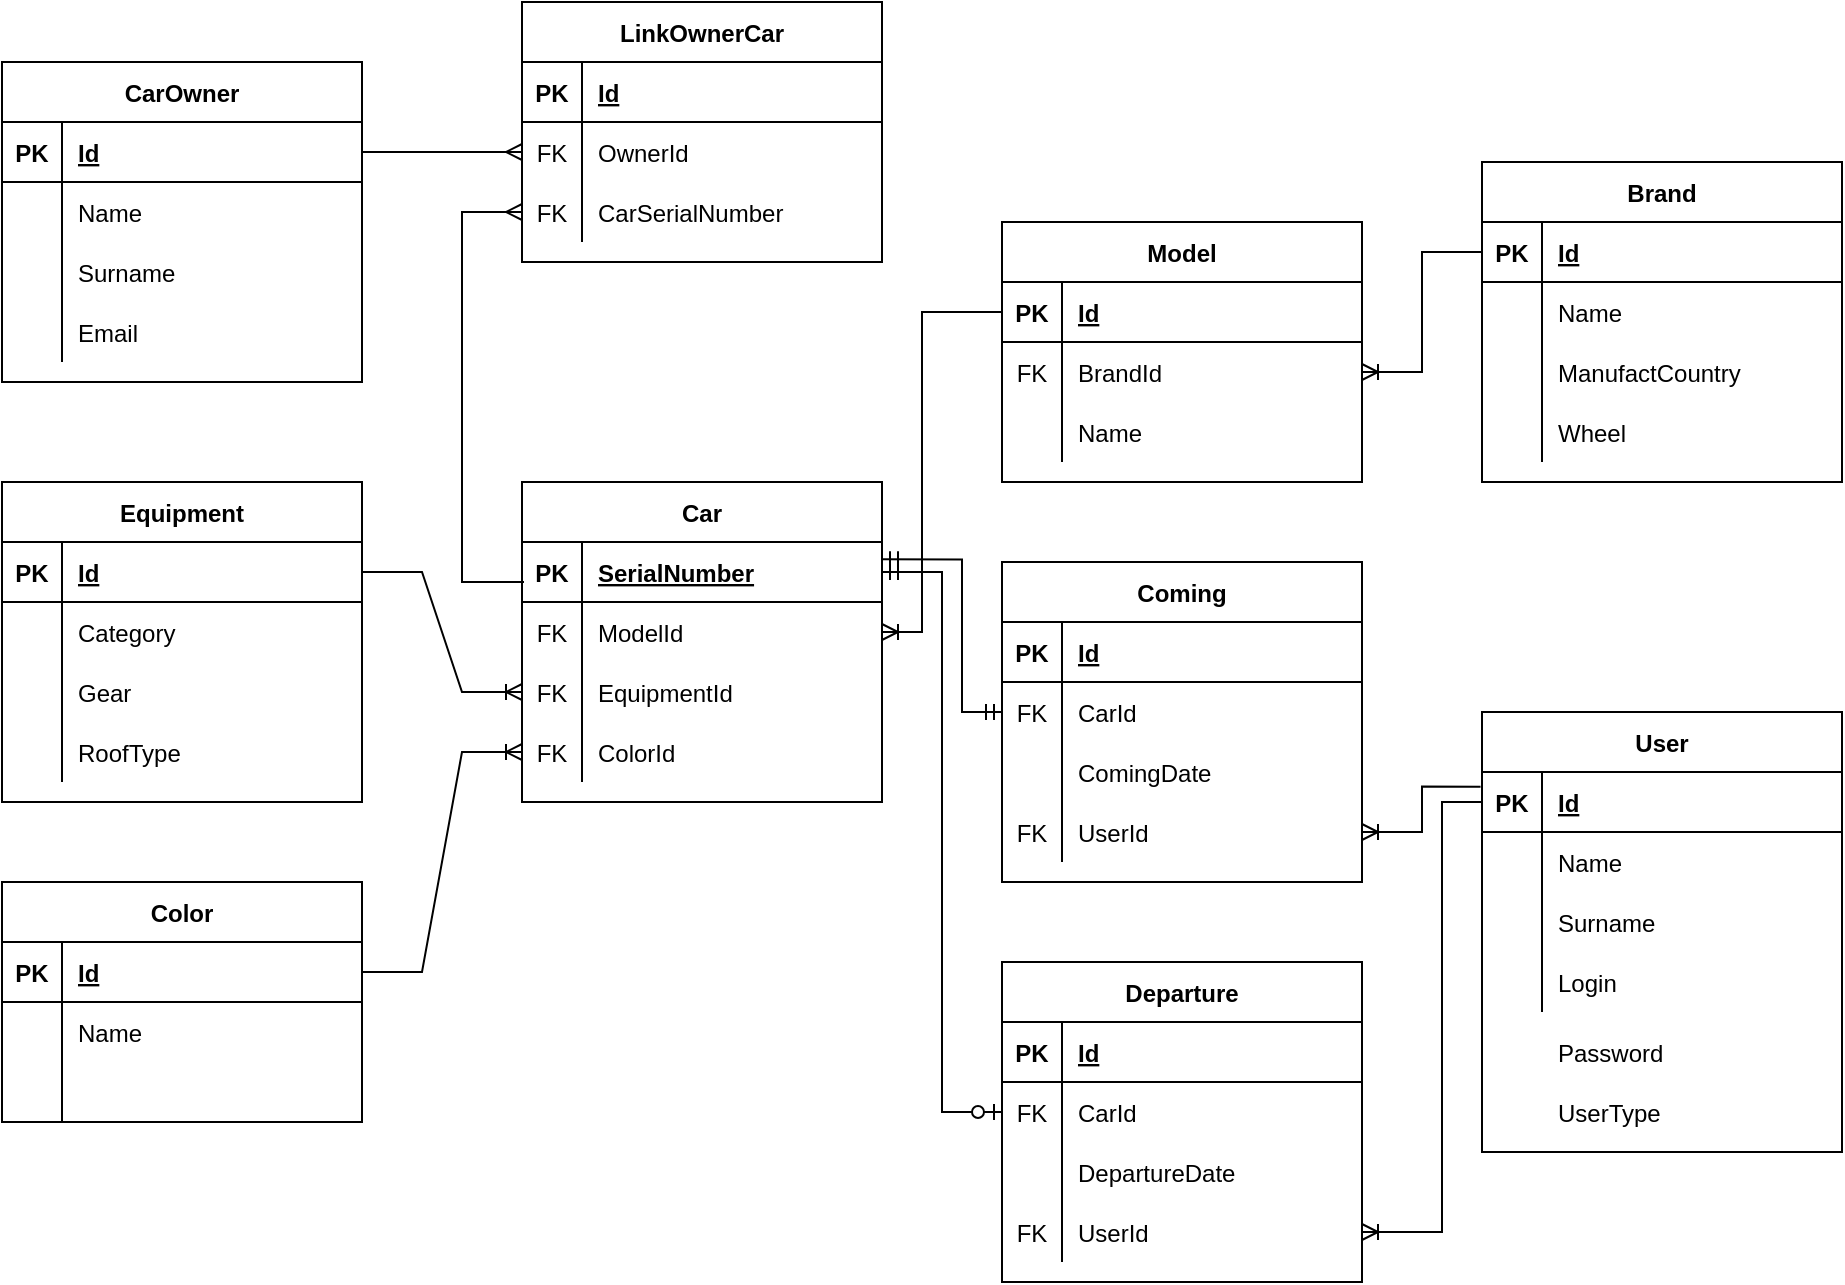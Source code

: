 <mxfile version="15.7.3" type="device" pages="2"><diagram id="YWKgG_WSulfAox0yziJz" name="DB"><mxGraphModel dx="782" dy="539" grid="1" gridSize="10" guides="1" tooltips="1" connect="1" arrows="1" fold="1" page="1" pageScale="1" pageWidth="827" pageHeight="1169" background="none" math="0" shadow="0"><root><mxCell id="0"/><mxCell id="1" parent="0"/><mxCell id="0yDQ1u8VZET8Ku6q4lAC-11" value="" style="edgeStyle=entityRelationEdgeStyle;fontSize=12;html=1;endArrow=ERoneToMany;rounded=0;exitX=1;exitY=0.5;exitDx=0;exitDy=0;entryX=0;entryY=0.5;entryDx=0;entryDy=0;" parent="1" source="uPqkEiyHTFBcvku5tP7o-15" target="uPqkEiyHTFBcvku5tP7o-47" edge="1"><mxGeometry width="100" height="100" relative="1" as="geometry"><mxPoint x="200.64" y="430.7" as="sourcePoint"/><mxPoint x="280" y="445" as="targetPoint"/></mxGeometry></mxCell><mxCell id="0yDQ1u8VZET8Ku6q4lAC-14" value="" style="edgeStyle=entityRelationEdgeStyle;fontSize=12;html=1;endArrow=ERoneToMany;rounded=0;exitX=1;exitY=0.5;exitDx=0;exitDy=0;entryX=0;entryY=0.5;entryDx=0;entryDy=0;" parent="1" source="uPqkEiyHTFBcvku5tP7o-28" target="uPqkEiyHTFBcvku5tP7o-50" edge="1"><mxGeometry width="100" height="100" relative="1" as="geometry"><mxPoint x="200.96" y="592" as="sourcePoint"/><mxPoint x="279.36" y="456.7" as="targetPoint"/></mxGeometry></mxCell><mxCell id="0yDQ1u8VZET8Ku6q4lAC-22" value="" style="edgeStyle=orthogonalEdgeStyle;fontSize=12;html=1;endArrow=ERmandOne;startArrow=ERmandOne;rounded=0;entryX=0;entryY=0.5;entryDx=0;entryDy=0;exitX=1;exitY=0.289;exitDx=0;exitDy=0;exitPerimeter=0;" parent="1" source="uPqkEiyHTFBcvku5tP7o-41" target="uPqkEiyHTFBcvku5tP7o-95" edge="1"><mxGeometry width="100" height="100" relative="1" as="geometry"><mxPoint x="440" y="400" as="sourcePoint"/><mxPoint x="520" y="445" as="targetPoint"/><Array as="points"><mxPoint x="500" y="399"/><mxPoint x="500" y="475"/></Array></mxGeometry></mxCell><mxCell id="_wsP47L9iV2Gv-2VF7Bg-2" value="" style="edgeStyle=orthogonalEdgeStyle;fontSize=12;html=1;endArrow=ERoneToMany;rounded=0;entryX=1;entryY=0.5;entryDx=0;entryDy=0;exitX=0;exitY=0.5;exitDx=0;exitDy=0;" parent="1" source="uPqkEiyHTFBcvku5tP7o-67" target="uPqkEiyHTFBcvku5tP7o-44" edge="1"><mxGeometry width="100" height="100" relative="1" as="geometry"><mxPoint x="517.28" y="272.7" as="sourcePoint"/><mxPoint x="440" y="422.5" as="targetPoint"/><Array as="points"><mxPoint x="480" y="275"/><mxPoint x="480" y="435"/></Array></mxGeometry></mxCell><mxCell id="rTgSQK5RYdO8RPEmZVbY-3" value="" style="edgeStyle=entityRelationEdgeStyle;fontSize=12;html=1;endArrow=ERmany;rounded=0;entryX=0;entryY=0.5;entryDx=0;entryDy=0;exitX=1;exitY=0.5;exitDx=0;exitDy=0;" parent="1" source="uPqkEiyHTFBcvku5tP7o-2" target="uPqkEiyHTFBcvku5tP7o-57" edge="1"><mxGeometry width="100" height="100" relative="1" as="geometry"><mxPoint x="200" y="283" as="sourcePoint"/><mxPoint x="280" y="165" as="targetPoint"/></mxGeometry></mxCell><mxCell id="rTgSQK5RYdO8RPEmZVbY-4" value="" style="edgeStyle=orthogonalEdgeStyle;fontSize=12;html=1;endArrow=ERmany;rounded=0;entryX=0;entryY=0.5;entryDx=0;entryDy=0;" parent="1" target="uPqkEiyHTFBcvku5tP7o-60" edge="1"><mxGeometry width="100" height="100" relative="1" as="geometry"><mxPoint x="281" y="410" as="sourcePoint"/><mxPoint x="280.64" y="181.3" as="targetPoint"/><Array as="points"><mxPoint x="250" y="410"/><mxPoint x="250" y="225"/></Array></mxGeometry></mxCell><mxCell id="uPqkEiyHTFBcvku5tP7o-1" value="CarOwner" style="shape=table;startSize=30;container=1;collapsible=1;childLayout=tableLayout;fixedRows=1;rowLines=0;fontStyle=1;align=center;resizeLast=1;" parent="1" vertex="1"><mxGeometry x="20" y="150" width="180" height="160" as="geometry"/></mxCell><mxCell id="uPqkEiyHTFBcvku5tP7o-2" value="" style="shape=partialRectangle;collapsible=0;dropTarget=0;pointerEvents=0;fillColor=none;top=0;left=0;bottom=1;right=0;points=[[0,0.5],[1,0.5]];portConstraint=eastwest;" parent="uPqkEiyHTFBcvku5tP7o-1" vertex="1"><mxGeometry y="30" width="180" height="30" as="geometry"/></mxCell><mxCell id="uPqkEiyHTFBcvku5tP7o-3" value="PK" style="shape=partialRectangle;connectable=0;fillColor=none;top=0;left=0;bottom=0;right=0;fontStyle=1;overflow=hidden;" parent="uPqkEiyHTFBcvku5tP7o-2" vertex="1"><mxGeometry width="30" height="30" as="geometry"><mxRectangle width="30" height="30" as="alternateBounds"/></mxGeometry></mxCell><mxCell id="uPqkEiyHTFBcvku5tP7o-4" value="Id" style="shape=partialRectangle;connectable=0;fillColor=none;top=0;left=0;bottom=0;right=0;align=left;spacingLeft=6;fontStyle=5;overflow=hidden;" parent="uPqkEiyHTFBcvku5tP7o-2" vertex="1"><mxGeometry x="30" width="150" height="30" as="geometry"><mxRectangle width="150" height="30" as="alternateBounds"/></mxGeometry></mxCell><mxCell id="uPqkEiyHTFBcvku5tP7o-5" value="" style="shape=partialRectangle;collapsible=0;dropTarget=0;pointerEvents=0;fillColor=none;top=0;left=0;bottom=0;right=0;points=[[0,0.5],[1,0.5]];portConstraint=eastwest;" parent="uPqkEiyHTFBcvku5tP7o-1" vertex="1"><mxGeometry y="60" width="180" height="30" as="geometry"/></mxCell><mxCell id="uPqkEiyHTFBcvku5tP7o-6" value="" style="shape=partialRectangle;connectable=0;fillColor=none;top=0;left=0;bottom=0;right=0;editable=1;overflow=hidden;" parent="uPqkEiyHTFBcvku5tP7o-5" vertex="1"><mxGeometry width="30" height="30" as="geometry"><mxRectangle width="30" height="30" as="alternateBounds"/></mxGeometry></mxCell><mxCell id="uPqkEiyHTFBcvku5tP7o-7" value="Name" style="shape=partialRectangle;connectable=0;fillColor=none;top=0;left=0;bottom=0;right=0;align=left;spacingLeft=6;overflow=hidden;" parent="uPqkEiyHTFBcvku5tP7o-5" vertex="1"><mxGeometry x="30" width="150" height="30" as="geometry"><mxRectangle width="150" height="30" as="alternateBounds"/></mxGeometry></mxCell><mxCell id="uPqkEiyHTFBcvku5tP7o-8" value="" style="shape=partialRectangle;collapsible=0;dropTarget=0;pointerEvents=0;fillColor=none;top=0;left=0;bottom=0;right=0;points=[[0,0.5],[1,0.5]];portConstraint=eastwest;" parent="uPqkEiyHTFBcvku5tP7o-1" vertex="1"><mxGeometry y="90" width="180" height="30" as="geometry"/></mxCell><mxCell id="uPqkEiyHTFBcvku5tP7o-9" value="" style="shape=partialRectangle;connectable=0;fillColor=none;top=0;left=0;bottom=0;right=0;editable=1;overflow=hidden;" parent="uPqkEiyHTFBcvku5tP7o-8" vertex="1"><mxGeometry width="30" height="30" as="geometry"><mxRectangle width="30" height="30" as="alternateBounds"/></mxGeometry></mxCell><mxCell id="uPqkEiyHTFBcvku5tP7o-10" value="Surname" style="shape=partialRectangle;connectable=0;fillColor=none;top=0;left=0;bottom=0;right=0;align=left;spacingLeft=6;overflow=hidden;" parent="uPqkEiyHTFBcvku5tP7o-8" vertex="1"><mxGeometry x="30" width="150" height="30" as="geometry"><mxRectangle width="150" height="30" as="alternateBounds"/></mxGeometry></mxCell><mxCell id="uPqkEiyHTFBcvku5tP7o-11" value="" style="shape=partialRectangle;collapsible=0;dropTarget=0;pointerEvents=0;fillColor=none;top=0;left=0;bottom=0;right=0;points=[[0,0.5],[1,0.5]];portConstraint=eastwest;" parent="uPqkEiyHTFBcvku5tP7o-1" vertex="1"><mxGeometry y="120" width="180" height="30" as="geometry"/></mxCell><mxCell id="uPqkEiyHTFBcvku5tP7o-12" value="" style="shape=partialRectangle;connectable=0;fillColor=none;top=0;left=0;bottom=0;right=0;editable=1;overflow=hidden;" parent="uPqkEiyHTFBcvku5tP7o-11" vertex="1"><mxGeometry width="30" height="30" as="geometry"><mxRectangle width="30" height="30" as="alternateBounds"/></mxGeometry></mxCell><mxCell id="uPqkEiyHTFBcvku5tP7o-13" value="Email" style="shape=partialRectangle;connectable=0;fillColor=none;top=0;left=0;bottom=0;right=0;align=left;spacingLeft=6;overflow=hidden;" parent="uPqkEiyHTFBcvku5tP7o-11" vertex="1"><mxGeometry x="30" width="150" height="30" as="geometry"><mxRectangle width="150" height="30" as="alternateBounds"/></mxGeometry></mxCell><mxCell id="uPqkEiyHTFBcvku5tP7o-14" value="Equipment" style="shape=table;startSize=30;container=1;collapsible=1;childLayout=tableLayout;fixedRows=1;rowLines=0;fontStyle=1;align=center;resizeLast=1;" parent="1" vertex="1"><mxGeometry x="20" y="360" width="180" height="160" as="geometry"/></mxCell><mxCell id="uPqkEiyHTFBcvku5tP7o-15" value="" style="shape=partialRectangle;collapsible=0;dropTarget=0;pointerEvents=0;fillColor=none;top=0;left=0;bottom=1;right=0;points=[[0,0.5],[1,0.5]];portConstraint=eastwest;" parent="uPqkEiyHTFBcvku5tP7o-14" vertex="1"><mxGeometry y="30" width="180" height="30" as="geometry"/></mxCell><mxCell id="uPqkEiyHTFBcvku5tP7o-16" value="PK" style="shape=partialRectangle;connectable=0;fillColor=none;top=0;left=0;bottom=0;right=0;fontStyle=1;overflow=hidden;" parent="uPqkEiyHTFBcvku5tP7o-15" vertex="1"><mxGeometry width="30" height="30" as="geometry"><mxRectangle width="30" height="30" as="alternateBounds"/></mxGeometry></mxCell><mxCell id="uPqkEiyHTFBcvku5tP7o-17" value="Id" style="shape=partialRectangle;connectable=0;fillColor=none;top=0;left=0;bottom=0;right=0;align=left;spacingLeft=6;fontStyle=5;overflow=hidden;" parent="uPqkEiyHTFBcvku5tP7o-15" vertex="1"><mxGeometry x="30" width="150" height="30" as="geometry"><mxRectangle width="150" height="30" as="alternateBounds"/></mxGeometry></mxCell><mxCell id="uPqkEiyHTFBcvku5tP7o-18" value="" style="shape=partialRectangle;collapsible=0;dropTarget=0;pointerEvents=0;fillColor=none;top=0;left=0;bottom=0;right=0;points=[[0,0.5],[1,0.5]];portConstraint=eastwest;" parent="uPqkEiyHTFBcvku5tP7o-14" vertex="1"><mxGeometry y="60" width="180" height="30" as="geometry"/></mxCell><mxCell id="uPqkEiyHTFBcvku5tP7o-19" value="" style="shape=partialRectangle;connectable=0;fillColor=none;top=0;left=0;bottom=0;right=0;editable=1;overflow=hidden;" parent="uPqkEiyHTFBcvku5tP7o-18" vertex="1"><mxGeometry width="30" height="30" as="geometry"><mxRectangle width="30" height="30" as="alternateBounds"/></mxGeometry></mxCell><mxCell id="uPqkEiyHTFBcvku5tP7o-20" value="Category" style="shape=partialRectangle;connectable=0;fillColor=none;top=0;left=0;bottom=0;right=0;align=left;spacingLeft=6;overflow=hidden;" parent="uPqkEiyHTFBcvku5tP7o-18" vertex="1"><mxGeometry x="30" width="150" height="30" as="geometry"><mxRectangle width="150" height="30" as="alternateBounds"/></mxGeometry></mxCell><mxCell id="uPqkEiyHTFBcvku5tP7o-21" value="" style="shape=partialRectangle;collapsible=0;dropTarget=0;pointerEvents=0;fillColor=none;top=0;left=0;bottom=0;right=0;points=[[0,0.5],[1,0.5]];portConstraint=eastwest;" parent="uPqkEiyHTFBcvku5tP7o-14" vertex="1"><mxGeometry y="90" width="180" height="30" as="geometry"/></mxCell><mxCell id="uPqkEiyHTFBcvku5tP7o-22" value="" style="shape=partialRectangle;connectable=0;fillColor=none;top=0;left=0;bottom=0;right=0;editable=1;overflow=hidden;" parent="uPqkEiyHTFBcvku5tP7o-21" vertex="1"><mxGeometry width="30" height="30" as="geometry"><mxRectangle width="30" height="30" as="alternateBounds"/></mxGeometry></mxCell><mxCell id="uPqkEiyHTFBcvku5tP7o-23" value="Gear" style="shape=partialRectangle;connectable=0;fillColor=none;top=0;left=0;bottom=0;right=0;align=left;spacingLeft=6;overflow=hidden;" parent="uPqkEiyHTFBcvku5tP7o-21" vertex="1"><mxGeometry x="30" width="150" height="30" as="geometry"><mxRectangle width="150" height="30" as="alternateBounds"/></mxGeometry></mxCell><mxCell id="uPqkEiyHTFBcvku5tP7o-24" value="" style="shape=partialRectangle;collapsible=0;dropTarget=0;pointerEvents=0;fillColor=none;top=0;left=0;bottom=0;right=0;points=[[0,0.5],[1,0.5]];portConstraint=eastwest;" parent="uPqkEiyHTFBcvku5tP7o-14" vertex="1"><mxGeometry y="120" width="180" height="30" as="geometry"/></mxCell><mxCell id="uPqkEiyHTFBcvku5tP7o-25" value="" style="shape=partialRectangle;connectable=0;fillColor=none;top=0;left=0;bottom=0;right=0;editable=1;overflow=hidden;" parent="uPqkEiyHTFBcvku5tP7o-24" vertex="1"><mxGeometry width="30" height="30" as="geometry"><mxRectangle width="30" height="30" as="alternateBounds"/></mxGeometry></mxCell><mxCell id="uPqkEiyHTFBcvku5tP7o-26" value="RoofType" style="shape=partialRectangle;connectable=0;fillColor=none;top=0;left=0;bottom=0;right=0;align=left;spacingLeft=6;overflow=hidden;" parent="uPqkEiyHTFBcvku5tP7o-24" vertex="1"><mxGeometry x="30" width="150" height="30" as="geometry"><mxRectangle width="150" height="30" as="alternateBounds"/></mxGeometry></mxCell><mxCell id="uPqkEiyHTFBcvku5tP7o-27" value="Color" style="shape=table;startSize=30;container=1;collapsible=1;childLayout=tableLayout;fixedRows=1;rowLines=0;fontStyle=1;align=center;resizeLast=1;" parent="1" vertex="1"><mxGeometry x="20" y="560" width="180" height="120" as="geometry"/></mxCell><mxCell id="uPqkEiyHTFBcvku5tP7o-28" value="" style="shape=partialRectangle;collapsible=0;dropTarget=0;pointerEvents=0;fillColor=none;top=0;left=0;bottom=1;right=0;points=[[0,0.5],[1,0.5]];portConstraint=eastwest;" parent="uPqkEiyHTFBcvku5tP7o-27" vertex="1"><mxGeometry y="30" width="180" height="30" as="geometry"/></mxCell><mxCell id="uPqkEiyHTFBcvku5tP7o-29" value="PK" style="shape=partialRectangle;connectable=0;fillColor=none;top=0;left=0;bottom=0;right=0;fontStyle=1;overflow=hidden;" parent="uPqkEiyHTFBcvku5tP7o-28" vertex="1"><mxGeometry width="30" height="30" as="geometry"><mxRectangle width="30" height="30" as="alternateBounds"/></mxGeometry></mxCell><mxCell id="uPqkEiyHTFBcvku5tP7o-30" value="Id" style="shape=partialRectangle;connectable=0;fillColor=none;top=0;left=0;bottom=0;right=0;align=left;spacingLeft=6;fontStyle=5;overflow=hidden;" parent="uPqkEiyHTFBcvku5tP7o-28" vertex="1"><mxGeometry x="30" width="150" height="30" as="geometry"><mxRectangle width="150" height="30" as="alternateBounds"/></mxGeometry></mxCell><mxCell id="uPqkEiyHTFBcvku5tP7o-31" value="" style="shape=partialRectangle;collapsible=0;dropTarget=0;pointerEvents=0;fillColor=none;top=0;left=0;bottom=0;right=0;points=[[0,0.5],[1,0.5]];portConstraint=eastwest;" parent="uPqkEiyHTFBcvku5tP7o-27" vertex="1"><mxGeometry y="60" width="180" height="30" as="geometry"/></mxCell><mxCell id="uPqkEiyHTFBcvku5tP7o-32" value="" style="shape=partialRectangle;connectable=0;fillColor=none;top=0;left=0;bottom=0;right=0;editable=1;overflow=hidden;" parent="uPqkEiyHTFBcvku5tP7o-31" vertex="1"><mxGeometry width="30" height="30" as="geometry"><mxRectangle width="30" height="30" as="alternateBounds"/></mxGeometry></mxCell><mxCell id="uPqkEiyHTFBcvku5tP7o-33" value="Name" style="shape=partialRectangle;connectable=0;fillColor=none;top=0;left=0;bottom=0;right=0;align=left;spacingLeft=6;overflow=hidden;" parent="uPqkEiyHTFBcvku5tP7o-31" vertex="1"><mxGeometry x="30" width="150" height="30" as="geometry"><mxRectangle width="150" height="30" as="alternateBounds"/></mxGeometry></mxCell><mxCell id="uPqkEiyHTFBcvku5tP7o-34" value="" style="shape=partialRectangle;collapsible=0;dropTarget=0;pointerEvents=0;fillColor=none;top=0;left=0;bottom=0;right=0;points=[[0,0.5],[1,0.5]];portConstraint=eastwest;" parent="uPqkEiyHTFBcvku5tP7o-27" vertex="1"><mxGeometry y="90" width="180" height="30" as="geometry"/></mxCell><mxCell id="uPqkEiyHTFBcvku5tP7o-35" value="" style="shape=partialRectangle;connectable=0;fillColor=none;top=0;left=0;bottom=0;right=0;editable=1;overflow=hidden;" parent="uPqkEiyHTFBcvku5tP7o-34" vertex="1"><mxGeometry width="30" height="30" as="geometry"><mxRectangle width="30" height="30" as="alternateBounds"/></mxGeometry></mxCell><mxCell id="uPqkEiyHTFBcvku5tP7o-36" value="" style="shape=partialRectangle;connectable=0;fillColor=none;top=0;left=0;bottom=0;right=0;align=left;spacingLeft=6;overflow=hidden;" parent="uPqkEiyHTFBcvku5tP7o-34" vertex="1"><mxGeometry x="30" width="150" height="30" as="geometry"><mxRectangle width="150" height="30" as="alternateBounds"/></mxGeometry></mxCell><mxCell id="uPqkEiyHTFBcvku5tP7o-40" value="Car" style="shape=table;startSize=30;container=1;collapsible=1;childLayout=tableLayout;fixedRows=1;rowLines=0;fontStyle=1;align=center;resizeLast=1;" parent="1" vertex="1"><mxGeometry x="280" y="360" width="180" height="160" as="geometry"/></mxCell><mxCell id="uPqkEiyHTFBcvku5tP7o-41" value="" style="shape=partialRectangle;collapsible=0;dropTarget=0;pointerEvents=0;fillColor=none;top=0;left=0;bottom=1;right=0;points=[[0,0.5],[1,0.5]];portConstraint=eastwest;" parent="uPqkEiyHTFBcvku5tP7o-40" vertex="1"><mxGeometry y="30" width="180" height="30" as="geometry"/></mxCell><mxCell id="uPqkEiyHTFBcvku5tP7o-42" value="PK" style="shape=partialRectangle;connectable=0;fillColor=none;top=0;left=0;bottom=0;right=0;fontStyle=1;overflow=hidden;" parent="uPqkEiyHTFBcvku5tP7o-41" vertex="1"><mxGeometry width="30" height="30" as="geometry"><mxRectangle width="30" height="30" as="alternateBounds"/></mxGeometry></mxCell><mxCell id="uPqkEiyHTFBcvku5tP7o-43" value="SerialNumber" style="shape=partialRectangle;connectable=0;fillColor=none;top=0;left=0;bottom=0;right=0;align=left;spacingLeft=6;fontStyle=5;overflow=hidden;" parent="uPqkEiyHTFBcvku5tP7o-41" vertex="1"><mxGeometry x="30" width="150" height="30" as="geometry"><mxRectangle width="150" height="30" as="alternateBounds"/></mxGeometry></mxCell><mxCell id="uPqkEiyHTFBcvku5tP7o-44" value="" style="shape=partialRectangle;collapsible=0;dropTarget=0;pointerEvents=0;fillColor=none;top=0;left=0;bottom=0;right=0;points=[[0,0.5],[1,0.5]];portConstraint=eastwest;" parent="uPqkEiyHTFBcvku5tP7o-40" vertex="1"><mxGeometry y="60" width="180" height="30" as="geometry"/></mxCell><mxCell id="uPqkEiyHTFBcvku5tP7o-45" value="FK" style="shape=partialRectangle;connectable=0;fillColor=none;top=0;left=0;bottom=0;right=0;editable=1;overflow=hidden;" parent="uPqkEiyHTFBcvku5tP7o-44" vertex="1"><mxGeometry width="30" height="30" as="geometry"><mxRectangle width="30" height="30" as="alternateBounds"/></mxGeometry></mxCell><mxCell id="uPqkEiyHTFBcvku5tP7o-46" value="ModelId" style="shape=partialRectangle;connectable=0;fillColor=none;top=0;left=0;bottom=0;right=0;align=left;spacingLeft=6;overflow=hidden;" parent="uPqkEiyHTFBcvku5tP7o-44" vertex="1"><mxGeometry x="30" width="150" height="30" as="geometry"><mxRectangle width="150" height="30" as="alternateBounds"/></mxGeometry></mxCell><mxCell id="uPqkEiyHTFBcvku5tP7o-47" value="" style="shape=partialRectangle;collapsible=0;dropTarget=0;pointerEvents=0;fillColor=none;top=0;left=0;bottom=0;right=0;points=[[0,0.5],[1,0.5]];portConstraint=eastwest;" parent="uPqkEiyHTFBcvku5tP7o-40" vertex="1"><mxGeometry y="90" width="180" height="30" as="geometry"/></mxCell><mxCell id="uPqkEiyHTFBcvku5tP7o-48" value="FK" style="shape=partialRectangle;connectable=0;fillColor=none;top=0;left=0;bottom=0;right=0;editable=1;overflow=hidden;" parent="uPqkEiyHTFBcvku5tP7o-47" vertex="1"><mxGeometry width="30" height="30" as="geometry"><mxRectangle width="30" height="30" as="alternateBounds"/></mxGeometry></mxCell><mxCell id="uPqkEiyHTFBcvku5tP7o-49" value="EquipmentId" style="shape=partialRectangle;connectable=0;fillColor=none;top=0;left=0;bottom=0;right=0;align=left;spacingLeft=6;overflow=hidden;" parent="uPqkEiyHTFBcvku5tP7o-47" vertex="1"><mxGeometry x="30" width="150" height="30" as="geometry"><mxRectangle width="150" height="30" as="alternateBounds"/></mxGeometry></mxCell><mxCell id="uPqkEiyHTFBcvku5tP7o-50" value="" style="shape=partialRectangle;collapsible=0;dropTarget=0;pointerEvents=0;fillColor=none;top=0;left=0;bottom=0;right=0;points=[[0,0.5],[1,0.5]];portConstraint=eastwest;" parent="uPqkEiyHTFBcvku5tP7o-40" vertex="1"><mxGeometry y="120" width="180" height="30" as="geometry"/></mxCell><mxCell id="uPqkEiyHTFBcvku5tP7o-51" value="FK" style="shape=partialRectangle;connectable=0;fillColor=none;top=0;left=0;bottom=0;right=0;editable=1;overflow=hidden;" parent="uPqkEiyHTFBcvku5tP7o-50" vertex="1"><mxGeometry width="30" height="30" as="geometry"><mxRectangle width="30" height="30" as="alternateBounds"/></mxGeometry></mxCell><mxCell id="uPqkEiyHTFBcvku5tP7o-52" value="ColorId" style="shape=partialRectangle;connectable=0;fillColor=none;top=0;left=0;bottom=0;right=0;align=left;spacingLeft=6;overflow=hidden;" parent="uPqkEiyHTFBcvku5tP7o-50" vertex="1"><mxGeometry x="30" width="150" height="30" as="geometry"><mxRectangle width="150" height="30" as="alternateBounds"/></mxGeometry></mxCell><mxCell id="uPqkEiyHTFBcvku5tP7o-53" value="LinkOwnerCar" style="shape=table;startSize=30;container=1;collapsible=1;childLayout=tableLayout;fixedRows=1;rowLines=0;fontStyle=1;align=center;resizeLast=1;" parent="1" vertex="1"><mxGeometry x="280" y="120" width="180" height="130" as="geometry"/></mxCell><mxCell id="uPqkEiyHTFBcvku5tP7o-54" value="" style="shape=partialRectangle;collapsible=0;dropTarget=0;pointerEvents=0;fillColor=none;top=0;left=0;bottom=1;right=0;points=[[0,0.5],[1,0.5]];portConstraint=eastwest;" parent="uPqkEiyHTFBcvku5tP7o-53" vertex="1"><mxGeometry y="30" width="180" height="30" as="geometry"/></mxCell><mxCell id="uPqkEiyHTFBcvku5tP7o-55" value="PK" style="shape=partialRectangle;connectable=0;fillColor=none;top=0;left=0;bottom=0;right=0;fontStyle=1;overflow=hidden;" parent="uPqkEiyHTFBcvku5tP7o-54" vertex="1"><mxGeometry width="30" height="30" as="geometry"><mxRectangle width="30" height="30" as="alternateBounds"/></mxGeometry></mxCell><mxCell id="uPqkEiyHTFBcvku5tP7o-56" value="Id" style="shape=partialRectangle;connectable=0;fillColor=none;top=0;left=0;bottom=0;right=0;align=left;spacingLeft=6;fontStyle=5;overflow=hidden;" parent="uPqkEiyHTFBcvku5tP7o-54" vertex="1"><mxGeometry x="30" width="150" height="30" as="geometry"><mxRectangle width="150" height="30" as="alternateBounds"/></mxGeometry></mxCell><mxCell id="uPqkEiyHTFBcvku5tP7o-57" value="" style="shape=partialRectangle;collapsible=0;dropTarget=0;pointerEvents=0;fillColor=none;top=0;left=0;bottom=0;right=0;points=[[0,0.5],[1,0.5]];portConstraint=eastwest;" parent="uPqkEiyHTFBcvku5tP7o-53" vertex="1"><mxGeometry y="60" width="180" height="30" as="geometry"/></mxCell><mxCell id="uPqkEiyHTFBcvku5tP7o-58" value="FK" style="shape=partialRectangle;connectable=0;fillColor=none;top=0;left=0;bottom=0;right=0;editable=1;overflow=hidden;" parent="uPqkEiyHTFBcvku5tP7o-57" vertex="1"><mxGeometry width="30" height="30" as="geometry"><mxRectangle width="30" height="30" as="alternateBounds"/></mxGeometry></mxCell><mxCell id="uPqkEiyHTFBcvku5tP7o-59" value="OwnerId" style="shape=partialRectangle;connectable=0;fillColor=none;top=0;left=0;bottom=0;right=0;align=left;spacingLeft=6;overflow=hidden;" parent="uPqkEiyHTFBcvku5tP7o-57" vertex="1"><mxGeometry x="30" width="150" height="30" as="geometry"><mxRectangle width="150" height="30" as="alternateBounds"/></mxGeometry></mxCell><mxCell id="uPqkEiyHTFBcvku5tP7o-60" value="" style="shape=partialRectangle;collapsible=0;dropTarget=0;pointerEvents=0;fillColor=none;top=0;left=0;bottom=0;right=0;points=[[0,0.5],[1,0.5]];portConstraint=eastwest;" parent="uPqkEiyHTFBcvku5tP7o-53" vertex="1"><mxGeometry y="90" width="180" height="30" as="geometry"/></mxCell><mxCell id="uPqkEiyHTFBcvku5tP7o-61" value="FK" style="shape=partialRectangle;connectable=0;fillColor=none;top=0;left=0;bottom=0;right=0;editable=1;overflow=hidden;" parent="uPqkEiyHTFBcvku5tP7o-60" vertex="1"><mxGeometry width="30" height="30" as="geometry"><mxRectangle width="30" height="30" as="alternateBounds"/></mxGeometry></mxCell><mxCell id="uPqkEiyHTFBcvku5tP7o-62" value="CarSerialNumber" style="shape=partialRectangle;connectable=0;fillColor=none;top=0;left=0;bottom=0;right=0;align=left;spacingLeft=6;overflow=hidden;" parent="uPqkEiyHTFBcvku5tP7o-60" vertex="1"><mxGeometry x="30" width="150" height="30" as="geometry"><mxRectangle width="150" height="30" as="alternateBounds"/></mxGeometry></mxCell><mxCell id="uPqkEiyHTFBcvku5tP7o-66" value="Model" style="shape=table;startSize=30;container=1;collapsible=1;childLayout=tableLayout;fixedRows=1;rowLines=0;fontStyle=1;align=center;resizeLast=1;" parent="1" vertex="1"><mxGeometry x="520" y="230" width="180" height="130" as="geometry"/></mxCell><mxCell id="uPqkEiyHTFBcvku5tP7o-67" value="" style="shape=partialRectangle;collapsible=0;dropTarget=0;pointerEvents=0;fillColor=none;top=0;left=0;bottom=1;right=0;points=[[0,0.5],[1,0.5]];portConstraint=eastwest;" parent="uPqkEiyHTFBcvku5tP7o-66" vertex="1"><mxGeometry y="30" width="180" height="30" as="geometry"/></mxCell><mxCell id="uPqkEiyHTFBcvku5tP7o-68" value="PK" style="shape=partialRectangle;connectable=0;fillColor=none;top=0;left=0;bottom=0;right=0;fontStyle=1;overflow=hidden;" parent="uPqkEiyHTFBcvku5tP7o-67" vertex="1"><mxGeometry width="30" height="30" as="geometry"><mxRectangle width="30" height="30" as="alternateBounds"/></mxGeometry></mxCell><mxCell id="uPqkEiyHTFBcvku5tP7o-69" value="Id" style="shape=partialRectangle;connectable=0;fillColor=none;top=0;left=0;bottom=0;right=0;align=left;spacingLeft=6;fontStyle=5;overflow=hidden;" parent="uPqkEiyHTFBcvku5tP7o-67" vertex="1"><mxGeometry x="30" width="150" height="30" as="geometry"><mxRectangle width="150" height="30" as="alternateBounds"/></mxGeometry></mxCell><mxCell id="uPqkEiyHTFBcvku5tP7o-70" value="" style="shape=partialRectangle;collapsible=0;dropTarget=0;pointerEvents=0;fillColor=none;top=0;left=0;bottom=0;right=0;points=[[0,0.5],[1,0.5]];portConstraint=eastwest;" parent="uPqkEiyHTFBcvku5tP7o-66" vertex="1"><mxGeometry y="60" width="180" height="30" as="geometry"/></mxCell><mxCell id="uPqkEiyHTFBcvku5tP7o-71" value="FK" style="shape=partialRectangle;connectable=0;fillColor=none;top=0;left=0;bottom=0;right=0;editable=1;overflow=hidden;" parent="uPqkEiyHTFBcvku5tP7o-70" vertex="1"><mxGeometry width="30" height="30" as="geometry"><mxRectangle width="30" height="30" as="alternateBounds"/></mxGeometry></mxCell><mxCell id="uPqkEiyHTFBcvku5tP7o-72" value="BrandId" style="shape=partialRectangle;connectable=0;fillColor=none;top=0;left=0;bottom=0;right=0;align=left;spacingLeft=6;overflow=hidden;" parent="uPqkEiyHTFBcvku5tP7o-70" vertex="1"><mxGeometry x="30" width="150" height="30" as="geometry"><mxRectangle width="150" height="30" as="alternateBounds"/></mxGeometry></mxCell><mxCell id="uPqkEiyHTFBcvku5tP7o-73" value="" style="shape=partialRectangle;collapsible=0;dropTarget=0;pointerEvents=0;fillColor=none;top=0;left=0;bottom=0;right=0;points=[[0,0.5],[1,0.5]];portConstraint=eastwest;" parent="uPqkEiyHTFBcvku5tP7o-66" vertex="1"><mxGeometry y="90" width="180" height="30" as="geometry"/></mxCell><mxCell id="uPqkEiyHTFBcvku5tP7o-74" value="" style="shape=partialRectangle;connectable=0;fillColor=none;top=0;left=0;bottom=0;right=0;editable=1;overflow=hidden;" parent="uPqkEiyHTFBcvku5tP7o-73" vertex="1"><mxGeometry width="30" height="30" as="geometry"><mxRectangle width="30" height="30" as="alternateBounds"/></mxGeometry></mxCell><mxCell id="uPqkEiyHTFBcvku5tP7o-75" value="Name" style="shape=partialRectangle;connectable=0;fillColor=none;top=0;left=0;bottom=0;right=0;align=left;spacingLeft=6;overflow=hidden;" parent="uPqkEiyHTFBcvku5tP7o-73" vertex="1"><mxGeometry x="30" width="150" height="30" as="geometry"><mxRectangle width="150" height="30" as="alternateBounds"/></mxGeometry></mxCell><mxCell id="uPqkEiyHTFBcvku5tP7o-77" value="Brand" style="shape=table;startSize=30;container=1;collapsible=1;childLayout=tableLayout;fixedRows=1;rowLines=0;fontStyle=1;align=center;resizeLast=1;" parent="1" vertex="1"><mxGeometry x="760" y="200" width="180" height="160" as="geometry"/></mxCell><mxCell id="uPqkEiyHTFBcvku5tP7o-78" value="" style="shape=partialRectangle;collapsible=0;dropTarget=0;pointerEvents=0;fillColor=none;top=0;left=0;bottom=1;right=0;points=[[0,0.5],[1,0.5]];portConstraint=eastwest;" parent="uPqkEiyHTFBcvku5tP7o-77" vertex="1"><mxGeometry y="30" width="180" height="30" as="geometry"/></mxCell><mxCell id="uPqkEiyHTFBcvku5tP7o-79" value="PK" style="shape=partialRectangle;connectable=0;fillColor=none;top=0;left=0;bottom=0;right=0;fontStyle=1;overflow=hidden;" parent="uPqkEiyHTFBcvku5tP7o-78" vertex="1"><mxGeometry width="30" height="30" as="geometry"><mxRectangle width="30" height="30" as="alternateBounds"/></mxGeometry></mxCell><mxCell id="uPqkEiyHTFBcvku5tP7o-80" value="Id" style="shape=partialRectangle;connectable=0;fillColor=none;top=0;left=0;bottom=0;right=0;align=left;spacingLeft=6;fontStyle=5;overflow=hidden;" parent="uPqkEiyHTFBcvku5tP7o-78" vertex="1"><mxGeometry x="30" width="150" height="30" as="geometry"><mxRectangle width="150" height="30" as="alternateBounds"/></mxGeometry></mxCell><mxCell id="uPqkEiyHTFBcvku5tP7o-81" value="" style="shape=partialRectangle;collapsible=0;dropTarget=0;pointerEvents=0;fillColor=none;top=0;left=0;bottom=0;right=0;points=[[0,0.5],[1,0.5]];portConstraint=eastwest;" parent="uPqkEiyHTFBcvku5tP7o-77" vertex="1"><mxGeometry y="60" width="180" height="30" as="geometry"/></mxCell><mxCell id="uPqkEiyHTFBcvku5tP7o-82" value="" style="shape=partialRectangle;connectable=0;fillColor=none;top=0;left=0;bottom=0;right=0;editable=1;overflow=hidden;" parent="uPqkEiyHTFBcvku5tP7o-81" vertex="1"><mxGeometry width="30" height="30" as="geometry"><mxRectangle width="30" height="30" as="alternateBounds"/></mxGeometry></mxCell><mxCell id="uPqkEiyHTFBcvku5tP7o-83" value="Name" style="shape=partialRectangle;connectable=0;fillColor=none;top=0;left=0;bottom=0;right=0;align=left;spacingLeft=6;overflow=hidden;" parent="uPqkEiyHTFBcvku5tP7o-81" vertex="1"><mxGeometry x="30" width="150" height="30" as="geometry"><mxRectangle width="150" height="30" as="alternateBounds"/></mxGeometry></mxCell><mxCell id="uPqkEiyHTFBcvku5tP7o-84" value="" style="shape=partialRectangle;collapsible=0;dropTarget=0;pointerEvents=0;fillColor=none;top=0;left=0;bottom=0;right=0;points=[[0,0.5],[1,0.5]];portConstraint=eastwest;" parent="uPqkEiyHTFBcvku5tP7o-77" vertex="1"><mxGeometry y="90" width="180" height="30" as="geometry"/></mxCell><mxCell id="uPqkEiyHTFBcvku5tP7o-85" value="" style="shape=partialRectangle;connectable=0;fillColor=none;top=0;left=0;bottom=0;right=0;editable=1;overflow=hidden;" parent="uPqkEiyHTFBcvku5tP7o-84" vertex="1"><mxGeometry width="30" height="30" as="geometry"><mxRectangle width="30" height="30" as="alternateBounds"/></mxGeometry></mxCell><mxCell id="uPqkEiyHTFBcvku5tP7o-86" value="ManufactCountry" style="shape=partialRectangle;connectable=0;fillColor=none;top=0;left=0;bottom=0;right=0;align=left;spacingLeft=6;overflow=hidden;" parent="uPqkEiyHTFBcvku5tP7o-84" vertex="1"><mxGeometry x="30" width="150" height="30" as="geometry"><mxRectangle width="150" height="30" as="alternateBounds"/></mxGeometry></mxCell><mxCell id="uPqkEiyHTFBcvku5tP7o-87" value="" style="shape=partialRectangle;collapsible=0;dropTarget=0;pointerEvents=0;fillColor=none;top=0;left=0;bottom=0;right=0;points=[[0,0.5],[1,0.5]];portConstraint=eastwest;" parent="uPqkEiyHTFBcvku5tP7o-77" vertex="1"><mxGeometry y="120" width="180" height="30" as="geometry"/></mxCell><mxCell id="uPqkEiyHTFBcvku5tP7o-88" value="" style="shape=partialRectangle;connectable=0;fillColor=none;top=0;left=0;bottom=0;right=0;editable=1;overflow=hidden;" parent="uPqkEiyHTFBcvku5tP7o-87" vertex="1"><mxGeometry width="30" height="30" as="geometry"><mxRectangle width="30" height="30" as="alternateBounds"/></mxGeometry></mxCell><mxCell id="uPqkEiyHTFBcvku5tP7o-89" value="Wheel" style="shape=partialRectangle;connectable=0;fillColor=none;top=0;left=0;bottom=0;right=0;align=left;spacingLeft=6;overflow=hidden;" parent="uPqkEiyHTFBcvku5tP7o-87" vertex="1"><mxGeometry x="30" width="150" height="30" as="geometry"><mxRectangle width="150" height="30" as="alternateBounds"/></mxGeometry></mxCell><mxCell id="uPqkEiyHTFBcvku5tP7o-90" value="" style="edgeStyle=entityRelationEdgeStyle;fontSize=12;html=1;endArrow=ERoneToMany;rounded=0;entryX=1;entryY=0.5;entryDx=0;entryDy=0;exitX=0;exitY=0.5;exitDx=0;exitDy=0;" parent="1" source="uPqkEiyHTFBcvku5tP7o-78" target="uPqkEiyHTFBcvku5tP7o-70" edge="1"><mxGeometry width="100" height="100" relative="1" as="geometry"><mxPoint x="640" y="410" as="sourcePoint"/><mxPoint x="740" y="310" as="targetPoint"/></mxGeometry></mxCell><mxCell id="uPqkEiyHTFBcvku5tP7o-91" value="Coming" style="shape=table;startSize=30;container=1;collapsible=1;childLayout=tableLayout;fixedRows=1;rowLines=0;fontStyle=1;align=center;resizeLast=1;" parent="1" vertex="1"><mxGeometry x="520" y="400" width="180" height="160" as="geometry"/></mxCell><mxCell id="uPqkEiyHTFBcvku5tP7o-92" value="" style="shape=partialRectangle;collapsible=0;dropTarget=0;pointerEvents=0;fillColor=none;top=0;left=0;bottom=1;right=0;points=[[0,0.5],[1,0.5]];portConstraint=eastwest;" parent="uPqkEiyHTFBcvku5tP7o-91" vertex="1"><mxGeometry y="30" width="180" height="30" as="geometry"/></mxCell><mxCell id="uPqkEiyHTFBcvku5tP7o-93" value="PK" style="shape=partialRectangle;connectable=0;fillColor=none;top=0;left=0;bottom=0;right=0;fontStyle=1;overflow=hidden;" parent="uPqkEiyHTFBcvku5tP7o-92" vertex="1"><mxGeometry width="30" height="30" as="geometry"><mxRectangle width="30" height="30" as="alternateBounds"/></mxGeometry></mxCell><mxCell id="uPqkEiyHTFBcvku5tP7o-94" value="Id" style="shape=partialRectangle;connectable=0;fillColor=none;top=0;left=0;bottom=0;right=0;align=left;spacingLeft=6;fontStyle=5;overflow=hidden;" parent="uPqkEiyHTFBcvku5tP7o-92" vertex="1"><mxGeometry x="30" width="150" height="30" as="geometry"><mxRectangle width="150" height="30" as="alternateBounds"/></mxGeometry></mxCell><mxCell id="uPqkEiyHTFBcvku5tP7o-95" value="" style="shape=partialRectangle;collapsible=0;dropTarget=0;pointerEvents=0;fillColor=none;top=0;left=0;bottom=0;right=0;points=[[0,0.5],[1,0.5]];portConstraint=eastwest;" parent="uPqkEiyHTFBcvku5tP7o-91" vertex="1"><mxGeometry y="60" width="180" height="30" as="geometry"/></mxCell><mxCell id="uPqkEiyHTFBcvku5tP7o-96" value="FK" style="shape=partialRectangle;connectable=0;fillColor=none;top=0;left=0;bottom=0;right=0;editable=1;overflow=hidden;" parent="uPqkEiyHTFBcvku5tP7o-95" vertex="1"><mxGeometry width="30" height="30" as="geometry"><mxRectangle width="30" height="30" as="alternateBounds"/></mxGeometry></mxCell><mxCell id="uPqkEiyHTFBcvku5tP7o-97" value="CarId" style="shape=partialRectangle;connectable=0;fillColor=none;top=0;left=0;bottom=0;right=0;align=left;spacingLeft=6;overflow=hidden;" parent="uPqkEiyHTFBcvku5tP7o-95" vertex="1"><mxGeometry x="30" width="150" height="30" as="geometry"><mxRectangle width="150" height="30" as="alternateBounds"/></mxGeometry></mxCell><mxCell id="uPqkEiyHTFBcvku5tP7o-98" value="" style="shape=partialRectangle;collapsible=0;dropTarget=0;pointerEvents=0;fillColor=none;top=0;left=0;bottom=0;right=0;points=[[0,0.5],[1,0.5]];portConstraint=eastwest;" parent="uPqkEiyHTFBcvku5tP7o-91" vertex="1"><mxGeometry y="90" width="180" height="30" as="geometry"/></mxCell><mxCell id="uPqkEiyHTFBcvku5tP7o-99" value="" style="shape=partialRectangle;connectable=0;fillColor=none;top=0;left=0;bottom=0;right=0;editable=1;overflow=hidden;" parent="uPqkEiyHTFBcvku5tP7o-98" vertex="1"><mxGeometry width="30" height="30" as="geometry"><mxRectangle width="30" height="30" as="alternateBounds"/></mxGeometry></mxCell><mxCell id="uPqkEiyHTFBcvku5tP7o-100" value="ComingDate" style="shape=partialRectangle;connectable=0;fillColor=none;top=0;left=0;bottom=0;right=0;align=left;spacingLeft=6;overflow=hidden;" parent="uPqkEiyHTFBcvku5tP7o-98" vertex="1"><mxGeometry x="30" width="150" height="30" as="geometry"><mxRectangle width="150" height="30" as="alternateBounds"/></mxGeometry></mxCell><mxCell id="uPqkEiyHTFBcvku5tP7o-101" value="" style="shape=partialRectangle;collapsible=0;dropTarget=0;pointerEvents=0;fillColor=none;top=0;left=0;bottom=0;right=0;points=[[0,0.5],[1,0.5]];portConstraint=eastwest;" parent="uPqkEiyHTFBcvku5tP7o-91" vertex="1"><mxGeometry y="120" width="180" height="30" as="geometry"/></mxCell><mxCell id="uPqkEiyHTFBcvku5tP7o-102" value="FK" style="shape=partialRectangle;connectable=0;fillColor=none;top=0;left=0;bottom=0;right=0;editable=1;overflow=hidden;" parent="uPqkEiyHTFBcvku5tP7o-101" vertex="1"><mxGeometry width="30" height="30" as="geometry"><mxRectangle width="30" height="30" as="alternateBounds"/></mxGeometry></mxCell><mxCell id="uPqkEiyHTFBcvku5tP7o-103" value="UserId" style="shape=partialRectangle;connectable=0;fillColor=none;top=0;left=0;bottom=0;right=0;align=left;spacingLeft=6;overflow=hidden;" parent="uPqkEiyHTFBcvku5tP7o-101" vertex="1"><mxGeometry x="30" width="150" height="30" as="geometry"><mxRectangle width="150" height="30" as="alternateBounds"/></mxGeometry></mxCell><mxCell id="uPqkEiyHTFBcvku5tP7o-104" value="Departure" style="shape=table;startSize=30;container=1;collapsible=1;childLayout=tableLayout;fixedRows=1;rowLines=0;fontStyle=1;align=center;resizeLast=1;" parent="1" vertex="1"><mxGeometry x="520" y="600" width="180" height="160" as="geometry"/></mxCell><mxCell id="uPqkEiyHTFBcvku5tP7o-105" value="" style="shape=partialRectangle;collapsible=0;dropTarget=0;pointerEvents=0;fillColor=none;top=0;left=0;bottom=1;right=0;points=[[0,0.5],[1,0.5]];portConstraint=eastwest;" parent="uPqkEiyHTFBcvku5tP7o-104" vertex="1"><mxGeometry y="30" width="180" height="30" as="geometry"/></mxCell><mxCell id="uPqkEiyHTFBcvku5tP7o-106" value="PK" style="shape=partialRectangle;connectable=0;fillColor=none;top=0;left=0;bottom=0;right=0;fontStyle=1;overflow=hidden;" parent="uPqkEiyHTFBcvku5tP7o-105" vertex="1"><mxGeometry width="30" height="30" as="geometry"><mxRectangle width="30" height="30" as="alternateBounds"/></mxGeometry></mxCell><mxCell id="uPqkEiyHTFBcvku5tP7o-107" value="Id" style="shape=partialRectangle;connectable=0;fillColor=none;top=0;left=0;bottom=0;right=0;align=left;spacingLeft=6;fontStyle=5;overflow=hidden;" parent="uPqkEiyHTFBcvku5tP7o-105" vertex="1"><mxGeometry x="30" width="150" height="30" as="geometry"><mxRectangle width="150" height="30" as="alternateBounds"/></mxGeometry></mxCell><mxCell id="uPqkEiyHTFBcvku5tP7o-108" value="" style="shape=partialRectangle;collapsible=0;dropTarget=0;pointerEvents=0;fillColor=none;top=0;left=0;bottom=0;right=0;points=[[0,0.5],[1,0.5]];portConstraint=eastwest;" parent="uPqkEiyHTFBcvku5tP7o-104" vertex="1"><mxGeometry y="60" width="180" height="30" as="geometry"/></mxCell><mxCell id="uPqkEiyHTFBcvku5tP7o-109" value="FK" style="shape=partialRectangle;connectable=0;fillColor=none;top=0;left=0;bottom=0;right=0;editable=1;overflow=hidden;" parent="uPqkEiyHTFBcvku5tP7o-108" vertex="1"><mxGeometry width="30" height="30" as="geometry"><mxRectangle width="30" height="30" as="alternateBounds"/></mxGeometry></mxCell><mxCell id="uPqkEiyHTFBcvku5tP7o-110" value="CarId" style="shape=partialRectangle;connectable=0;fillColor=none;top=0;left=0;bottom=0;right=0;align=left;spacingLeft=6;overflow=hidden;" parent="uPqkEiyHTFBcvku5tP7o-108" vertex="1"><mxGeometry x="30" width="150" height="30" as="geometry"><mxRectangle width="150" height="30" as="alternateBounds"/></mxGeometry></mxCell><mxCell id="uPqkEiyHTFBcvku5tP7o-111" value="" style="shape=partialRectangle;collapsible=0;dropTarget=0;pointerEvents=0;fillColor=none;top=0;left=0;bottom=0;right=0;points=[[0,0.5],[1,0.5]];portConstraint=eastwest;" parent="uPqkEiyHTFBcvku5tP7o-104" vertex="1"><mxGeometry y="90" width="180" height="30" as="geometry"/></mxCell><mxCell id="uPqkEiyHTFBcvku5tP7o-112" value="" style="shape=partialRectangle;connectable=0;fillColor=none;top=0;left=0;bottom=0;right=0;editable=1;overflow=hidden;" parent="uPqkEiyHTFBcvku5tP7o-111" vertex="1"><mxGeometry width="30" height="30" as="geometry"><mxRectangle width="30" height="30" as="alternateBounds"/></mxGeometry></mxCell><mxCell id="uPqkEiyHTFBcvku5tP7o-113" value="DepartureDate" style="shape=partialRectangle;connectable=0;fillColor=none;top=0;left=0;bottom=0;right=0;align=left;spacingLeft=6;overflow=hidden;" parent="uPqkEiyHTFBcvku5tP7o-111" vertex="1"><mxGeometry x="30" width="150" height="30" as="geometry"><mxRectangle width="150" height="30" as="alternateBounds"/></mxGeometry></mxCell><mxCell id="uPqkEiyHTFBcvku5tP7o-114" value="" style="shape=partialRectangle;collapsible=0;dropTarget=0;pointerEvents=0;fillColor=none;top=0;left=0;bottom=0;right=0;points=[[0,0.5],[1,0.5]];portConstraint=eastwest;" parent="uPqkEiyHTFBcvku5tP7o-104" vertex="1"><mxGeometry y="120" width="180" height="30" as="geometry"/></mxCell><mxCell id="uPqkEiyHTFBcvku5tP7o-115" value="FK" style="shape=partialRectangle;connectable=0;fillColor=none;top=0;left=0;bottom=0;right=0;editable=1;overflow=hidden;" parent="uPqkEiyHTFBcvku5tP7o-114" vertex="1"><mxGeometry width="30" height="30" as="geometry"><mxRectangle width="30" height="30" as="alternateBounds"/></mxGeometry></mxCell><mxCell id="uPqkEiyHTFBcvku5tP7o-116" value="UserId" style="shape=partialRectangle;connectable=0;fillColor=none;top=0;left=0;bottom=0;right=0;align=left;spacingLeft=6;overflow=hidden;" parent="uPqkEiyHTFBcvku5tP7o-114" vertex="1"><mxGeometry x="30" width="150" height="30" as="geometry"><mxRectangle width="150" height="30" as="alternateBounds"/></mxGeometry></mxCell><mxCell id="uPqkEiyHTFBcvku5tP7o-117" value="" style="edgeStyle=entityRelationEdgeStyle;fontSize=12;html=1;endArrow=ERzeroToOne;startArrow=ERmandOne;rounded=0;exitX=1;exitY=0.5;exitDx=0;exitDy=0;entryX=0;entryY=0.5;entryDx=0;entryDy=0;" parent="1" source="uPqkEiyHTFBcvku5tP7o-41" target="uPqkEiyHTFBcvku5tP7o-108" edge="1"><mxGeometry width="100" height="100" relative="1" as="geometry"><mxPoint x="560" y="650" as="sourcePoint"/><mxPoint x="660" y="550" as="targetPoint"/></mxGeometry></mxCell><mxCell id="uPqkEiyHTFBcvku5tP7o-118" value="User" style="shape=table;startSize=30;container=1;collapsible=1;childLayout=tableLayout;fixedRows=1;rowLines=0;fontStyle=1;align=center;resizeLast=1;" parent="1" vertex="1"><mxGeometry x="760" y="475" width="180" height="220" as="geometry"/></mxCell><mxCell id="uPqkEiyHTFBcvku5tP7o-119" value="" style="shape=partialRectangle;collapsible=0;dropTarget=0;pointerEvents=0;fillColor=none;top=0;left=0;bottom=1;right=0;points=[[0,0.5],[1,0.5]];portConstraint=eastwest;" parent="uPqkEiyHTFBcvku5tP7o-118" vertex="1"><mxGeometry y="30" width="180" height="30" as="geometry"/></mxCell><mxCell id="uPqkEiyHTFBcvku5tP7o-120" value="PK" style="shape=partialRectangle;connectable=0;fillColor=none;top=0;left=0;bottom=0;right=0;fontStyle=1;overflow=hidden;" parent="uPqkEiyHTFBcvku5tP7o-119" vertex="1"><mxGeometry width="30" height="30" as="geometry"><mxRectangle width="30" height="30" as="alternateBounds"/></mxGeometry></mxCell><mxCell id="uPqkEiyHTFBcvku5tP7o-121" value="Id" style="shape=partialRectangle;connectable=0;fillColor=none;top=0;left=0;bottom=0;right=0;align=left;spacingLeft=6;fontStyle=5;overflow=hidden;" parent="uPqkEiyHTFBcvku5tP7o-119" vertex="1"><mxGeometry x="30" width="150" height="30" as="geometry"><mxRectangle width="150" height="30" as="alternateBounds"/></mxGeometry></mxCell><mxCell id="uPqkEiyHTFBcvku5tP7o-122" value="" style="shape=partialRectangle;collapsible=0;dropTarget=0;pointerEvents=0;fillColor=none;top=0;left=0;bottom=0;right=0;points=[[0,0.5],[1,0.5]];portConstraint=eastwest;" parent="uPqkEiyHTFBcvku5tP7o-118" vertex="1"><mxGeometry y="60" width="180" height="30" as="geometry"/></mxCell><mxCell id="uPqkEiyHTFBcvku5tP7o-123" value="" style="shape=partialRectangle;connectable=0;fillColor=none;top=0;left=0;bottom=0;right=0;editable=1;overflow=hidden;" parent="uPqkEiyHTFBcvku5tP7o-122" vertex="1"><mxGeometry width="30" height="30" as="geometry"><mxRectangle width="30" height="30" as="alternateBounds"/></mxGeometry></mxCell><mxCell id="uPqkEiyHTFBcvku5tP7o-124" value="Name" style="shape=partialRectangle;connectable=0;fillColor=none;top=0;left=0;bottom=0;right=0;align=left;spacingLeft=6;overflow=hidden;" parent="uPqkEiyHTFBcvku5tP7o-122" vertex="1"><mxGeometry x="30" width="150" height="30" as="geometry"><mxRectangle width="150" height="30" as="alternateBounds"/></mxGeometry></mxCell><mxCell id="uPqkEiyHTFBcvku5tP7o-125" value="" style="shape=partialRectangle;collapsible=0;dropTarget=0;pointerEvents=0;fillColor=none;top=0;left=0;bottom=0;right=0;points=[[0,0.5],[1,0.5]];portConstraint=eastwest;" parent="uPqkEiyHTFBcvku5tP7o-118" vertex="1"><mxGeometry y="90" width="180" height="30" as="geometry"/></mxCell><mxCell id="uPqkEiyHTFBcvku5tP7o-126" value="" style="shape=partialRectangle;connectable=0;fillColor=none;top=0;left=0;bottom=0;right=0;editable=1;overflow=hidden;" parent="uPqkEiyHTFBcvku5tP7o-125" vertex="1"><mxGeometry width="30" height="30" as="geometry"><mxRectangle width="30" height="30" as="alternateBounds"/></mxGeometry></mxCell><mxCell id="uPqkEiyHTFBcvku5tP7o-127" value="Surname" style="shape=partialRectangle;connectable=0;fillColor=none;top=0;left=0;bottom=0;right=0;align=left;spacingLeft=6;overflow=hidden;" parent="uPqkEiyHTFBcvku5tP7o-125" vertex="1"><mxGeometry x="30" width="150" height="30" as="geometry"><mxRectangle width="150" height="30" as="alternateBounds"/></mxGeometry></mxCell><mxCell id="uPqkEiyHTFBcvku5tP7o-128" value="" style="shape=partialRectangle;collapsible=0;dropTarget=0;pointerEvents=0;fillColor=none;top=0;left=0;bottom=0;right=0;points=[[0,0.5],[1,0.5]];portConstraint=eastwest;" parent="uPqkEiyHTFBcvku5tP7o-118" vertex="1"><mxGeometry y="120" width="180" height="30" as="geometry"/></mxCell><mxCell id="uPqkEiyHTFBcvku5tP7o-129" value="" style="shape=partialRectangle;connectable=0;fillColor=none;top=0;left=0;bottom=0;right=0;editable=1;overflow=hidden;" parent="uPqkEiyHTFBcvku5tP7o-128" vertex="1"><mxGeometry width="30" height="30" as="geometry"><mxRectangle width="30" height="30" as="alternateBounds"/></mxGeometry></mxCell><mxCell id="uPqkEiyHTFBcvku5tP7o-130" value="Login" style="shape=partialRectangle;connectable=0;fillColor=none;top=0;left=0;bottom=0;right=0;align=left;spacingLeft=6;overflow=hidden;" parent="uPqkEiyHTFBcvku5tP7o-128" vertex="1"><mxGeometry x="30" width="150" height="30" as="geometry"><mxRectangle width="150" height="30" as="alternateBounds"/></mxGeometry></mxCell><mxCell id="uPqkEiyHTFBcvku5tP7o-131" value="Password" style="shape=partialRectangle;connectable=0;fillColor=none;top=0;left=0;bottom=0;right=0;align=left;spacingLeft=6;overflow=hidden;" parent="1" vertex="1"><mxGeometry x="790" y="630" width="150" height="30" as="geometry"><mxRectangle width="150" height="30" as="alternateBounds"/></mxGeometry></mxCell><mxCell id="uPqkEiyHTFBcvku5tP7o-133" value="UserType" style="shape=partialRectangle;connectable=0;fillColor=none;top=0;left=0;bottom=0;right=0;align=left;spacingLeft=6;overflow=hidden;" parent="1" vertex="1"><mxGeometry x="790" y="660" width="150" height="30" as="geometry"><mxRectangle width="150" height="30" as="alternateBounds"/></mxGeometry></mxCell><mxCell id="uPqkEiyHTFBcvku5tP7o-134" value="" style="edgeStyle=orthogonalEdgeStyle;fontSize=12;html=1;endArrow=ERoneToMany;rounded=0;entryX=1;entryY=0.5;entryDx=0;entryDy=0;exitX=-0.004;exitY=0.244;exitDx=0;exitDy=0;exitPerimeter=0;" parent="1" source="uPqkEiyHTFBcvku5tP7o-119" target="uPqkEiyHTFBcvku5tP7o-101" edge="1"><mxGeometry width="100" height="100" relative="1" as="geometry"><mxPoint x="740" y="640" as="sourcePoint"/><mxPoint x="840" y="540" as="targetPoint"/></mxGeometry></mxCell><mxCell id="uPqkEiyHTFBcvku5tP7o-135" value="" style="edgeStyle=orthogonalEdgeStyle;fontSize=12;html=1;endArrow=ERoneToMany;rounded=0;entryX=1;entryY=0.5;entryDx=0;entryDy=0;exitX=0;exitY=0.5;exitDx=0;exitDy=0;" parent="1" source="uPqkEiyHTFBcvku5tP7o-119" target="uPqkEiyHTFBcvku5tP7o-114" edge="1"><mxGeometry width="100" height="100" relative="1" as="geometry"><mxPoint x="769.28" y="527.32" as="sourcePoint"/><mxPoint x="710" y="545" as="targetPoint"/><Array as="points"><mxPoint x="740" y="520"/><mxPoint x="740" y="735"/></Array></mxGeometry></mxCell></root></mxGraphModel></diagram><diagram id="Q1-Bs1Fc1u7b2ZnX9KNX" name="BL"><mxGraphModel dx="2089" dy="634" grid="1" gridSize="10" guides="1" tooltips="1" connect="1" arrows="1" fold="1" page="1" pageScale="1" pageWidth="1169" pageHeight="827" math="0" shadow="0"><root><mxCell id="JSD8HO1D3lHM06AmxXEh-0"/><mxCell id="JSD8HO1D3lHM06AmxXEh-1" parent="JSD8HO1D3lHM06AmxXEh-0"/><mxCell id="A0KSnJOgXDcEgUl7dO53-0" value="User" style="swimlane;fontStyle=1;align=center;verticalAlign=top;childLayout=stackLayout;horizontal=1;startSize=26;horizontalStack=0;resizeParent=1;resizeParentMax=0;resizeLast=0;collapsible=1;marginBottom=0;" vertex="1" parent="JSD8HO1D3lHM06AmxXEh-1"><mxGeometry x="1080" y="400" width="200" height="158" as="geometry"/></mxCell><mxCell id="A0KSnJOgXDcEgUl7dO53-1" value="+ Id: int&#10;+ Name: string&#10;+ Surname: string&#10;+ Login: string&#10;+ Password: string&#10;+ UserType: int" style="text;strokeColor=none;fillColor=none;align=left;verticalAlign=top;spacingLeft=4;spacingRight=4;overflow=hidden;rotatable=0;points=[[0,0.5],[1,0.5]];portConstraint=eastwest;" vertex="1" parent="A0KSnJOgXDcEgUl7dO53-0"><mxGeometry y="26" width="200" height="124" as="geometry"/></mxCell><mxCell id="A0KSnJOgXDcEgUl7dO53-2" value="" style="line;strokeWidth=1;fillColor=none;align=left;verticalAlign=middle;spacingTop=-1;spacingLeft=3;spacingRight=3;rotatable=0;labelPosition=right;points=[];portConstraint=eastwest;" vertex="1" parent="A0KSnJOgXDcEgUl7dO53-0"><mxGeometry y="150" width="200" height="8" as="geometry"/></mxCell><mxCell id="A0KSnJOgXDcEgUl7dO53-3" value="Coming" style="swimlane;fontStyle=1;align=center;verticalAlign=top;childLayout=stackLayout;horizontal=1;startSize=26;horizontalStack=0;resizeParent=1;resizeParentMax=0;resizeLast=0;collapsible=1;marginBottom=0;" vertex="1" parent="JSD8HO1D3lHM06AmxXEh-1"><mxGeometry x="798.5" y="320" width="201.5" height="158" as="geometry"/></mxCell><mxCell id="A0KSnJOgXDcEgUl7dO53-4" value="+ Id: int&#10;+ CarId: string&#10;+ UserId: int&#10;+ ComingDate: date&#10;+ Car: Car&#10;+ User: User" style="text;strokeColor=none;fillColor=none;align=left;verticalAlign=top;spacingLeft=4;spacingRight=4;overflow=hidden;rotatable=0;points=[[0,0.5],[1,0.5]];portConstraint=eastwest;" vertex="1" parent="A0KSnJOgXDcEgUl7dO53-3"><mxGeometry y="26" width="201.5" height="124" as="geometry"/></mxCell><mxCell id="A0KSnJOgXDcEgUl7dO53-5" value="" style="line;strokeWidth=1;fillColor=none;align=left;verticalAlign=middle;spacingTop=-1;spacingLeft=3;spacingRight=3;rotatable=0;labelPosition=right;points=[];portConstraint=eastwest;" vertex="1" parent="A0KSnJOgXDcEgUl7dO53-3"><mxGeometry y="150" width="201.5" height="8" as="geometry"/></mxCell><mxCell id="A0KSnJOgXDcEgUl7dO53-6" value="Departure" style="swimlane;fontStyle=1;align=center;verticalAlign=top;childLayout=stackLayout;horizontal=1;startSize=26;horizontalStack=0;resizeParent=1;resizeParentMax=0;resizeLast=0;collapsible=1;marginBottom=0;" vertex="1" parent="JSD8HO1D3lHM06AmxXEh-1"><mxGeometry x="800" y="520" width="200" height="158" as="geometry"/></mxCell><mxCell id="A0KSnJOgXDcEgUl7dO53-7" value="+ Id: int&#10;+ CarId: string&#10;+ UserId: int&#10;+ DepartureDate: date&#10;+ Car: Car&#10;+ User: User" style="text;strokeColor=none;fillColor=none;align=left;verticalAlign=top;spacingLeft=4;spacingRight=4;overflow=hidden;rotatable=0;points=[[0,0.5],[1,0.5]];portConstraint=eastwest;" vertex="1" parent="A0KSnJOgXDcEgUl7dO53-6"><mxGeometry y="26" width="200" height="124" as="geometry"/></mxCell><mxCell id="A0KSnJOgXDcEgUl7dO53-8" value="" style="line;strokeWidth=1;fillColor=none;align=left;verticalAlign=middle;spacingTop=-1;spacingLeft=3;spacingRight=3;rotatable=0;labelPosition=right;points=[];portConstraint=eastwest;" vertex="1" parent="A0KSnJOgXDcEgUl7dO53-6"><mxGeometry y="150" width="200" height="8" as="geometry"/></mxCell><mxCell id="A0KSnJOgXDcEgUl7dO53-9" value="Car" style="swimlane;fontStyle=1;align=center;verticalAlign=top;childLayout=stackLayout;horizontal=1;startSize=26;horizontalStack=0;resizeParent=1;resizeParentMax=0;resizeLast=0;collapsible=1;marginBottom=0;" vertex="1" parent="JSD8HO1D3lHM06AmxXEh-1"><mxGeometry x="520" y="320" width="200" height="158" as="geometry"/></mxCell><mxCell id="A0KSnJOgXDcEgUl7dO53-10" value="+ SerialNumber: string&#10;+ ModelId: int&#10;+ EquipmentId: int&#10;+ ColorId: int&#10;+ Model: Model&#10;+ Equipment: Equipment&#10;+ Color: Color" style="text;strokeColor=none;fillColor=none;align=left;verticalAlign=top;spacingLeft=4;spacingRight=4;overflow=hidden;rotatable=0;points=[[0,0.5],[1,0.5]];portConstraint=eastwest;" vertex="1" parent="A0KSnJOgXDcEgUl7dO53-9"><mxGeometry y="26" width="200" height="124" as="geometry"/></mxCell><mxCell id="A0KSnJOgXDcEgUl7dO53-11" value="" style="line;strokeWidth=1;fillColor=none;align=left;verticalAlign=middle;spacingTop=-1;spacingLeft=3;spacingRight=3;rotatable=0;labelPosition=right;points=[];portConstraint=eastwest;" vertex="1" parent="A0KSnJOgXDcEgUl7dO53-9"><mxGeometry y="150" width="200" height="8" as="geometry"/></mxCell><mxCell id="A0KSnJOgXDcEgUl7dO53-12" value="CarOwner" style="swimlane;fontStyle=1;align=center;verticalAlign=top;childLayout=stackLayout;horizontal=1;startSize=26;horizontalStack=0;resizeParent=1;resizeParentMax=0;resizeLast=0;collapsible=1;marginBottom=0;" vertex="1" parent="JSD8HO1D3lHM06AmxXEh-1"><mxGeometry x="520" y="120" width="200" height="158" as="geometry"/></mxCell><mxCell id="A0KSnJOgXDcEgUl7dO53-13" value="+ Id: int&#10;+ Name: string&#10;+ Surname: string&#10;+ Email: string" style="text;strokeColor=none;fillColor=none;align=left;verticalAlign=top;spacingLeft=4;spacingRight=4;overflow=hidden;rotatable=0;points=[[0,0.5],[1,0.5]];portConstraint=eastwest;" vertex="1" parent="A0KSnJOgXDcEgUl7dO53-12"><mxGeometry y="26" width="200" height="124" as="geometry"/></mxCell><mxCell id="A0KSnJOgXDcEgUl7dO53-14" value="" style="line;strokeWidth=1;fillColor=none;align=left;verticalAlign=middle;spacingTop=-1;spacingLeft=3;spacingRight=3;rotatable=0;labelPosition=right;points=[];portConstraint=eastwest;" vertex="1" parent="A0KSnJOgXDcEgUl7dO53-12"><mxGeometry y="150" width="200" height="8" as="geometry"/></mxCell><mxCell id="A0KSnJOgXDcEgUl7dO53-15" value="LinkOwnerCar" style="swimlane;fontStyle=1;align=center;verticalAlign=top;childLayout=stackLayout;horizontal=1;startSize=26;horizontalStack=0;resizeParent=1;resizeParentMax=0;resizeLast=0;collapsible=1;marginBottom=0;" vertex="1" parent="JSD8HO1D3lHM06AmxXEh-1"><mxGeometry x="800" y="120" width="200" height="158" as="geometry"/></mxCell><mxCell id="A0KSnJOgXDcEgUl7dO53-16" value="+ Id: int&#10;+ OwnerId: int&#10;+ CarSerialNumber: string&#10;+ Owner: CarOwner&#10;+ Cars: ICollection&lt;Car&gt;" style="text;strokeColor=none;fillColor=none;align=left;verticalAlign=top;spacingLeft=4;spacingRight=4;overflow=hidden;rotatable=0;points=[[0,0.5],[1,0.5]];portConstraint=eastwest;" vertex="1" parent="A0KSnJOgXDcEgUl7dO53-15"><mxGeometry y="26" width="200" height="124" as="geometry"/></mxCell><mxCell id="A0KSnJOgXDcEgUl7dO53-17" value="" style="line;strokeWidth=1;fillColor=none;align=left;verticalAlign=middle;spacingTop=-1;spacingLeft=3;spacingRight=3;rotatable=0;labelPosition=right;points=[];portConstraint=eastwest;" vertex="1" parent="A0KSnJOgXDcEgUl7dO53-15"><mxGeometry y="150" width="200" height="8" as="geometry"/></mxCell><mxCell id="A0KSnJOgXDcEgUl7dO53-18" value="Model" style="swimlane;fontStyle=1;align=center;verticalAlign=top;childLayout=stackLayout;horizontal=1;startSize=26;horizontalStack=0;resizeParent=1;resizeParentMax=0;resizeLast=0;collapsible=1;marginBottom=0;" vertex="1" parent="JSD8HO1D3lHM06AmxXEh-1"><mxGeometry x="240" y="120" width="200" height="158" as="geometry"/></mxCell><mxCell id="A0KSnJOgXDcEgUl7dO53-19" value="+ Id: int&#10;+ BrandId: int&#10;+ Name: string&#10;+ Brand: Brand" style="text;strokeColor=none;fillColor=none;align=left;verticalAlign=top;spacingLeft=4;spacingRight=4;overflow=hidden;rotatable=0;points=[[0,0.5],[1,0.5]];portConstraint=eastwest;" vertex="1" parent="A0KSnJOgXDcEgUl7dO53-18"><mxGeometry y="26" width="200" height="124" as="geometry"/></mxCell><mxCell id="A0KSnJOgXDcEgUl7dO53-20" value="" style="line;strokeWidth=1;fillColor=none;align=left;verticalAlign=middle;spacingTop=-1;spacingLeft=3;spacingRight=3;rotatable=0;labelPosition=right;points=[];portConstraint=eastwest;" vertex="1" parent="A0KSnJOgXDcEgUl7dO53-18"><mxGeometry y="150" width="200" height="8" as="geometry"/></mxCell><mxCell id="A0KSnJOgXDcEgUl7dO53-21" value="Brand" style="swimlane;fontStyle=1;align=center;verticalAlign=top;childLayout=stackLayout;horizontal=1;startSize=26;horizontalStack=0;resizeParent=1;resizeParentMax=0;resizeLast=0;collapsible=1;marginBottom=0;" vertex="1" parent="JSD8HO1D3lHM06AmxXEh-1"><mxGeometry x="-40" y="120" width="200" height="158" as="geometry"/></mxCell><mxCell id="A0KSnJOgXDcEgUl7dO53-22" value="+ Id: int&#10;+ Name: string&#10;+ ManufactCountry: string&#10;+Wheel: string" style="text;strokeColor=none;fillColor=none;align=left;verticalAlign=top;spacingLeft=4;spacingRight=4;overflow=hidden;rotatable=0;points=[[0,0.5],[1,0.5]];portConstraint=eastwest;" vertex="1" parent="A0KSnJOgXDcEgUl7dO53-21"><mxGeometry y="26" width="200" height="124" as="geometry"/></mxCell><mxCell id="A0KSnJOgXDcEgUl7dO53-23" value="" style="line;strokeWidth=1;fillColor=none;align=left;verticalAlign=middle;spacingTop=-1;spacingLeft=3;spacingRight=3;rotatable=0;labelPosition=right;points=[];portConstraint=eastwest;" vertex="1" parent="A0KSnJOgXDcEgUl7dO53-21"><mxGeometry y="150" width="200" height="8" as="geometry"/></mxCell><mxCell id="A0KSnJOgXDcEgUl7dO53-24" value="Equipment" style="swimlane;fontStyle=1;align=center;verticalAlign=top;childLayout=stackLayout;horizontal=1;startSize=26;horizontalStack=0;resizeParent=1;resizeParentMax=0;resizeLast=0;collapsible=1;marginBottom=0;" vertex="1" parent="JSD8HO1D3lHM06AmxXEh-1"><mxGeometry x="240" y="320" width="200" height="158" as="geometry"/></mxCell><mxCell id="A0KSnJOgXDcEgUl7dO53-25" value="+ Id: int&#10;+ Category: string&#10;+ Gear: string&#10;+ RoofType: string" style="text;strokeColor=none;fillColor=none;align=left;verticalAlign=top;spacingLeft=4;spacingRight=4;overflow=hidden;rotatable=0;points=[[0,0.5],[1,0.5]];portConstraint=eastwest;" vertex="1" parent="A0KSnJOgXDcEgUl7dO53-24"><mxGeometry y="26" width="200" height="124" as="geometry"/></mxCell><mxCell id="A0KSnJOgXDcEgUl7dO53-26" value="" style="line;strokeWidth=1;fillColor=none;align=left;verticalAlign=middle;spacingTop=-1;spacingLeft=3;spacingRight=3;rotatable=0;labelPosition=right;points=[];portConstraint=eastwest;" vertex="1" parent="A0KSnJOgXDcEgUl7dO53-24"><mxGeometry y="150" width="200" height="8" as="geometry"/></mxCell><mxCell id="A0KSnJOgXDcEgUl7dO53-27" value="Color" style="swimlane;fontStyle=1;align=center;verticalAlign=top;childLayout=stackLayout;horizontal=1;startSize=26;horizontalStack=0;resizeParent=1;resizeParentMax=0;resizeLast=0;collapsible=1;marginBottom=0;" vertex="1" parent="JSD8HO1D3lHM06AmxXEh-1"><mxGeometry x="240" y="520" width="200" height="158" as="geometry"/></mxCell><mxCell id="A0KSnJOgXDcEgUl7dO53-28" value="+ Id: int&#10;+ Name: string" style="text;strokeColor=none;fillColor=none;align=left;verticalAlign=top;spacingLeft=4;spacingRight=4;overflow=hidden;rotatable=0;points=[[0,0.5],[1,0.5]];portConstraint=eastwest;" vertex="1" parent="A0KSnJOgXDcEgUl7dO53-27"><mxGeometry y="26" width="200" height="124" as="geometry"/></mxCell><mxCell id="A0KSnJOgXDcEgUl7dO53-29" value="" style="line;strokeWidth=1;fillColor=none;align=left;verticalAlign=middle;spacingTop=-1;spacingLeft=3;spacingRight=3;rotatable=0;labelPosition=right;points=[];portConstraint=eastwest;" vertex="1" parent="A0KSnJOgXDcEgUl7dO53-27"><mxGeometry y="150" width="200" height="8" as="geometry"/></mxCell><mxCell id="A0KSnJOgXDcEgUl7dO53-30" value="1" style="endArrow=open;html=1;endSize=12;startArrow=diamondThin;startSize=14;startFill=0;edgeStyle=orthogonalEdgeStyle;align=left;verticalAlign=bottom;rounded=0;exitX=0.005;exitY=0.688;exitDx=0;exitDy=0;exitPerimeter=0;entryX=0.998;entryY=0.108;entryDx=0;entryDy=0;entryPerimeter=0;" edge="1" parent="JSD8HO1D3lHM06AmxXEh-1" source="A0KSnJOgXDcEgUl7dO53-10" target="A0KSnJOgXDcEgUl7dO53-25"><mxGeometry x="-0.579" relative="1" as="geometry"><mxPoint x="430" y="400" as="sourcePoint"/><mxPoint x="590" y="400" as="targetPoint"/><mxPoint x="1" as="offset"/></mxGeometry></mxCell><mxCell id="A0KSnJOgXDcEgUl7dO53-31" value="1" style="endArrow=open;html=1;endSize=12;startArrow=diamondThin;startSize=14;startFill=0;edgeStyle=orthogonalEdgeStyle;align=left;verticalAlign=bottom;rounded=0;entryX=0.998;entryY=0.089;entryDx=0;entryDy=0;entryPerimeter=0;" edge="1" parent="JSD8HO1D3lHM06AmxXEh-1" target="A0KSnJOgXDcEgUl7dO53-28"><mxGeometry x="-0.896" y="25" relative="1" as="geometry"><mxPoint x="520" y="445" as="sourcePoint"/><mxPoint x="590" y="420" as="targetPoint"/><Array as="points"><mxPoint x="480" y="445"/><mxPoint x="480" y="557"/></Array><mxPoint x="1" as="offset"/></mxGeometry></mxCell><mxCell id="A0KSnJOgXDcEgUl7dO53-32" value="1" style="endArrow=open;html=1;endSize=12;startArrow=diamondThin;startSize=14;startFill=0;edgeStyle=orthogonalEdgeStyle;align=left;verticalAlign=bottom;rounded=0;exitX=-0.005;exitY=0.565;exitDx=0;exitDy=0;exitPerimeter=0;" edge="1" parent="JSD8HO1D3lHM06AmxXEh-1" source="A0KSnJOgXDcEgUl7dO53-10"><mxGeometry x="-0.946" y="-8" relative="1" as="geometry"><mxPoint x="430" y="390" as="sourcePoint"/><mxPoint x="440" y="159" as="targetPoint"/><Array as="points"><mxPoint x="490" y="416"/><mxPoint x="490" y="159"/></Array><mxPoint as="offset"/></mxGeometry></mxCell><mxCell id="A0KSnJOgXDcEgUl7dO53-33" value="1" style="endArrow=open;html=1;endSize=12;startArrow=diamondThin;startSize=14;startFill=0;edgeStyle=orthogonalEdgeStyle;align=left;verticalAlign=bottom;rounded=0;exitX=-0.005;exitY=0.452;exitDx=0;exitDy=0;entryX=0.995;entryY=0.108;entryDx=0;entryDy=0;entryPerimeter=0;exitPerimeter=0;" edge="1" parent="JSD8HO1D3lHM06AmxXEh-1" source="A0KSnJOgXDcEgUl7dO53-19" target="A0KSnJOgXDcEgUl7dO53-22"><mxGeometry x="-0.846" y="-8" relative="1" as="geometry"><mxPoint x="250" y="350" as="sourcePoint"/><mxPoint x="410" y="350" as="targetPoint"/><mxPoint as="offset"/></mxGeometry></mxCell><mxCell id="A0KSnJOgXDcEgUl7dO53-34" value="1" style="endArrow=open;html=1;endSize=12;startArrow=diamondThin;startSize=14;startFill=1;edgeStyle=orthogonalEdgeStyle;align=left;verticalAlign=bottom;rounded=0;entryX=1.008;entryY=0.097;entryDx=0;entryDy=0;entryPerimeter=0;" edge="1" parent="JSD8HO1D3lHM06AmxXEh-1" target="A0KSnJOgXDcEgUl7dO53-13"><mxGeometry x="-0.673" y="-2" relative="1" as="geometry"><mxPoint x="800" y="202" as="sourcePoint"/><mxPoint x="1000" y="340" as="targetPoint"/><mxPoint as="offset"/></mxGeometry></mxCell><mxCell id="A0KSnJOgXDcEgUl7dO53-35" value="1" style="endArrow=open;html=1;endSize=12;startArrow=diamondThin;startSize=14;startFill=0;edgeStyle=orthogonalEdgeStyle;align=left;verticalAlign=bottom;rounded=0;exitX=-0.002;exitY=0.57;exitDx=0;exitDy=0;exitPerimeter=0;entryX=1.005;entryY=0.086;entryDx=0;entryDy=0;entryPerimeter=0;" edge="1" parent="JSD8HO1D3lHM06AmxXEh-1" source="A0KSnJOgXDcEgUl7dO53-16" target="A0KSnJOgXDcEgUl7dO53-10"><mxGeometry x="-0.821" y="-17" relative="1" as="geometry"><mxPoint x="820" y="340" as="sourcePoint"/><mxPoint x="980" y="340" as="targetPoint"/><Array as="points"><mxPoint x="760" y="217"/><mxPoint x="760" y="357"/></Array><mxPoint as="offset"/></mxGeometry></mxCell><mxCell id="A0KSnJOgXDcEgUl7dO53-37" value="1" style="endArrow=open;html=1;endSize=12;startArrow=diamondThin;startSize=14;startFill=0;edgeStyle=orthogonalEdgeStyle;align=left;verticalAlign=bottom;rounded=0;entryX=0.998;entryY=0.145;entryDx=0;entryDy=0;entryPerimeter=0;exitX=-0.007;exitY=0.559;exitDx=0;exitDy=0;exitPerimeter=0;" edge="1" parent="JSD8HO1D3lHM06AmxXEh-1" source="A0KSnJOgXDcEgUl7dO53-4" target="A0KSnJOgXDcEgUl7dO53-10"><mxGeometry x="-0.735" y="-7" relative="1" as="geometry"><mxPoint x="810" y="460" as="sourcePoint"/><mxPoint x="970" y="460" as="targetPoint"/><Array as="points"><mxPoint x="760" y="415"/><mxPoint x="760" y="364"/></Array><mxPoint as="offset"/></mxGeometry></mxCell><mxCell id="A0KSnJOgXDcEgUl7dO53-38" value="1" style="endArrow=open;html=1;endSize=12;startArrow=diamondThin;startSize=14;startFill=0;edgeStyle=orthogonalEdgeStyle;align=left;verticalAlign=bottom;rounded=0;exitX=0.002;exitY=0.565;exitDx=0;exitDy=0;exitPerimeter=0;entryX=1.005;entryY=0.194;entryDx=0;entryDy=0;entryPerimeter=0;" edge="1" parent="JSD8HO1D3lHM06AmxXEh-1" source="A0KSnJOgXDcEgUl7dO53-7" target="A0KSnJOgXDcEgUl7dO53-10"><mxGeometry x="-0.875" y="-8" relative="1" as="geometry"><mxPoint x="870" y="460" as="sourcePoint"/><mxPoint x="1030" y="460" as="targetPoint"/><Array as="points"><mxPoint x="750" y="616"/><mxPoint x="750" y="370"/></Array><mxPoint as="offset"/></mxGeometry></mxCell><mxCell id="A0KSnJOgXDcEgUl7dO53-39" value="1" style="endArrow=open;html=1;endSize=12;startArrow=diamondThin;startSize=14;startFill=0;edgeStyle=orthogonalEdgeStyle;align=left;verticalAlign=bottom;rounded=0;exitX=1.005;exitY=0.677;exitDx=0;exitDy=0;exitPerimeter=0;" edge="1" parent="JSD8HO1D3lHM06AmxXEh-1" source="A0KSnJOgXDcEgUl7dO53-4"><mxGeometry x="-1" y="3" relative="1" as="geometry"><mxPoint x="1040" y="510" as="sourcePoint"/><mxPoint x="1080" y="430" as="targetPoint"/></mxGeometry></mxCell><mxCell id="A0KSnJOgXDcEgUl7dO53-40" value="1" style="endArrow=open;html=1;endSize=12;startArrow=diamondThin;startSize=14;startFill=0;edgeStyle=orthogonalEdgeStyle;align=left;verticalAlign=bottom;rounded=0;exitX=1.005;exitY=0.677;exitDx=0;exitDy=0;exitPerimeter=0;" edge="1" parent="JSD8HO1D3lHM06AmxXEh-1" source="A0KSnJOgXDcEgUl7dO53-7"><mxGeometry x="-1" y="3" relative="1" as="geometry"><mxPoint x="1040" y="510" as="sourcePoint"/><mxPoint x="1080" y="441" as="targetPoint"/><Array as="points"><mxPoint x="1040" y="630"/><mxPoint x="1040" y="441"/></Array></mxGeometry></mxCell></root></mxGraphModel></diagram></mxfile>